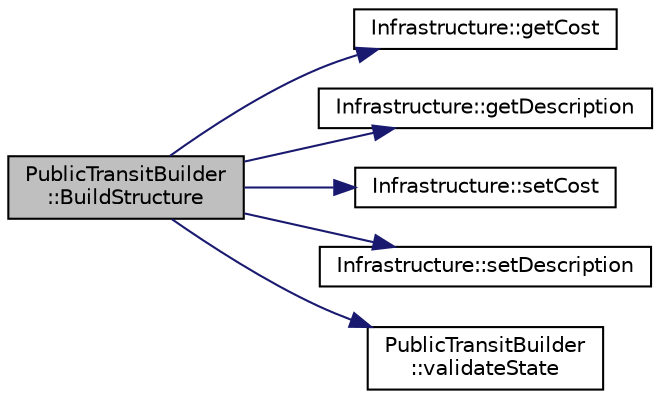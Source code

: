 digraph "PublicTransitBuilder::BuildStructure"
{
 // LATEX_PDF_SIZE
  edge [fontname="Helvetica",fontsize="10",labelfontname="Helvetica",labelfontsize="10"];
  node [fontname="Helvetica",fontsize="10",shape=record];
  rankdir="LR";
  Node1 [label="PublicTransitBuilder\l::BuildStructure",height=0.2,width=0.4,color="black", fillcolor="grey75", style="filled", fontcolor="black",tooltip="Builds the main structure of the public transit infrastructure Adds to the description and increases ..."];
  Node1 -> Node2 [color="midnightblue",fontsize="10",style="solid",fontname="Helvetica"];
  Node2 [label="Infrastructure::getCost",height=0.2,width=0.4,color="black", fillcolor="white", style="filled",URL="$classInfrastructure.html#a1b4f8e2f591022a82dda0415ed87a650",tooltip="Gets the infrastructure cost."];
  Node1 -> Node3 [color="midnightblue",fontsize="10",style="solid",fontname="Helvetica"];
  Node3 [label="Infrastructure::getDescription",height=0.2,width=0.4,color="black", fillcolor="white", style="filled",URL="$classInfrastructure.html#a987e93f2a9000221761a65c68862bac7",tooltip="Gets the infrastructure description."];
  Node1 -> Node4 [color="midnightblue",fontsize="10",style="solid",fontname="Helvetica"];
  Node4 [label="Infrastructure::setCost",height=0.2,width=0.4,color="black", fillcolor="white", style="filled",URL="$classInfrastructure.html#a24785218a889db37dd5a7d3226acf0c7",tooltip="Sets the infrastructure cost."];
  Node1 -> Node5 [color="midnightblue",fontsize="10",style="solid",fontname="Helvetica"];
  Node5 [label="Infrastructure::setDescription",height=0.2,width=0.4,color="black", fillcolor="white", style="filled",URL="$classInfrastructure.html#ae76df1f6c77e9ce618de18089ad29bcb",tooltip="Sets the infrastructure description."];
  Node1 -> Node6 [color="midnightblue",fontsize="10",style="solid",fontname="Helvetica"];
  Node6 [label="PublicTransitBuilder\l::validateState",height=0.2,width=0.4,color="black", fillcolor="white", style="filled",URL="$classPublicTransitBuilder.html#af4ea90d845a3ad3f4f1a5b44633bba1b",tooltip="Validates the current state of the builder."];
}

